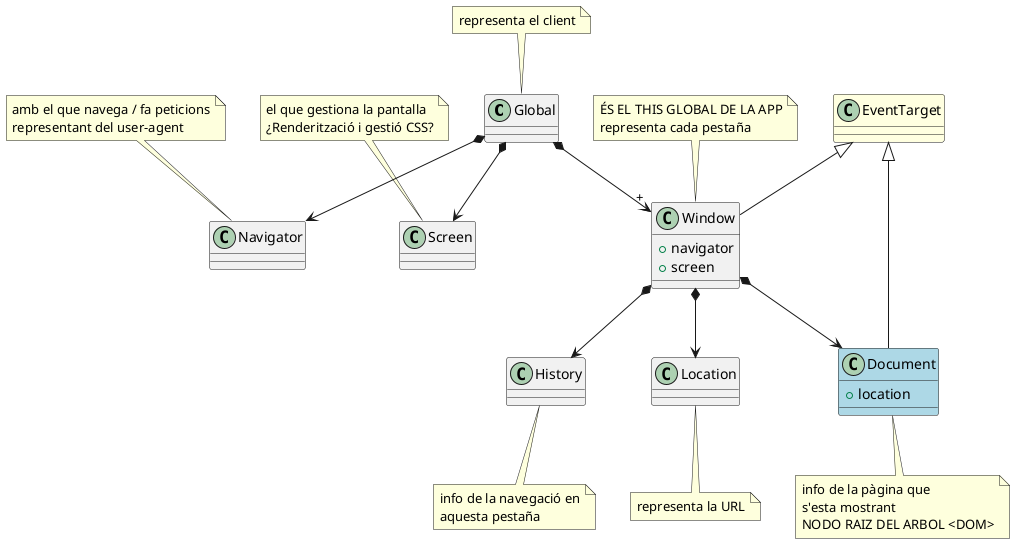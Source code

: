 @startuml BOM
class Global
note top 
representa el client
end note
Global *--> Navigator
Global *--> Screen
Global *--> "+" Window

class Navigator
note top
amb el que navega / fa peticions
representant del user-agent
end note

class Screen
note top
el que gestiona la pantalla
¿Renderització i gestió CSS?
end note

class Window {
    + navigator
    + screen
}
note top 
ÉS EL THIS GLOBAL DE LA APP
representa cada pestaña
end note
EventTarget <|-- Window
Window *--> Location
Window *--> History
Window *--> Document

class Location
note bottom
representa la URL
end note

class History 
note bottom
info de la navegació en
aquesta pestaña
end note

class EventTarget #LightYellow

class Document #LightBlue{
    + location
}
note bottom
info de la pàgina que 
s'esta mostrant
NODO RAIZ DEL ARBOL <DOM>
end note
EventTarget <|-- Document
@enduml